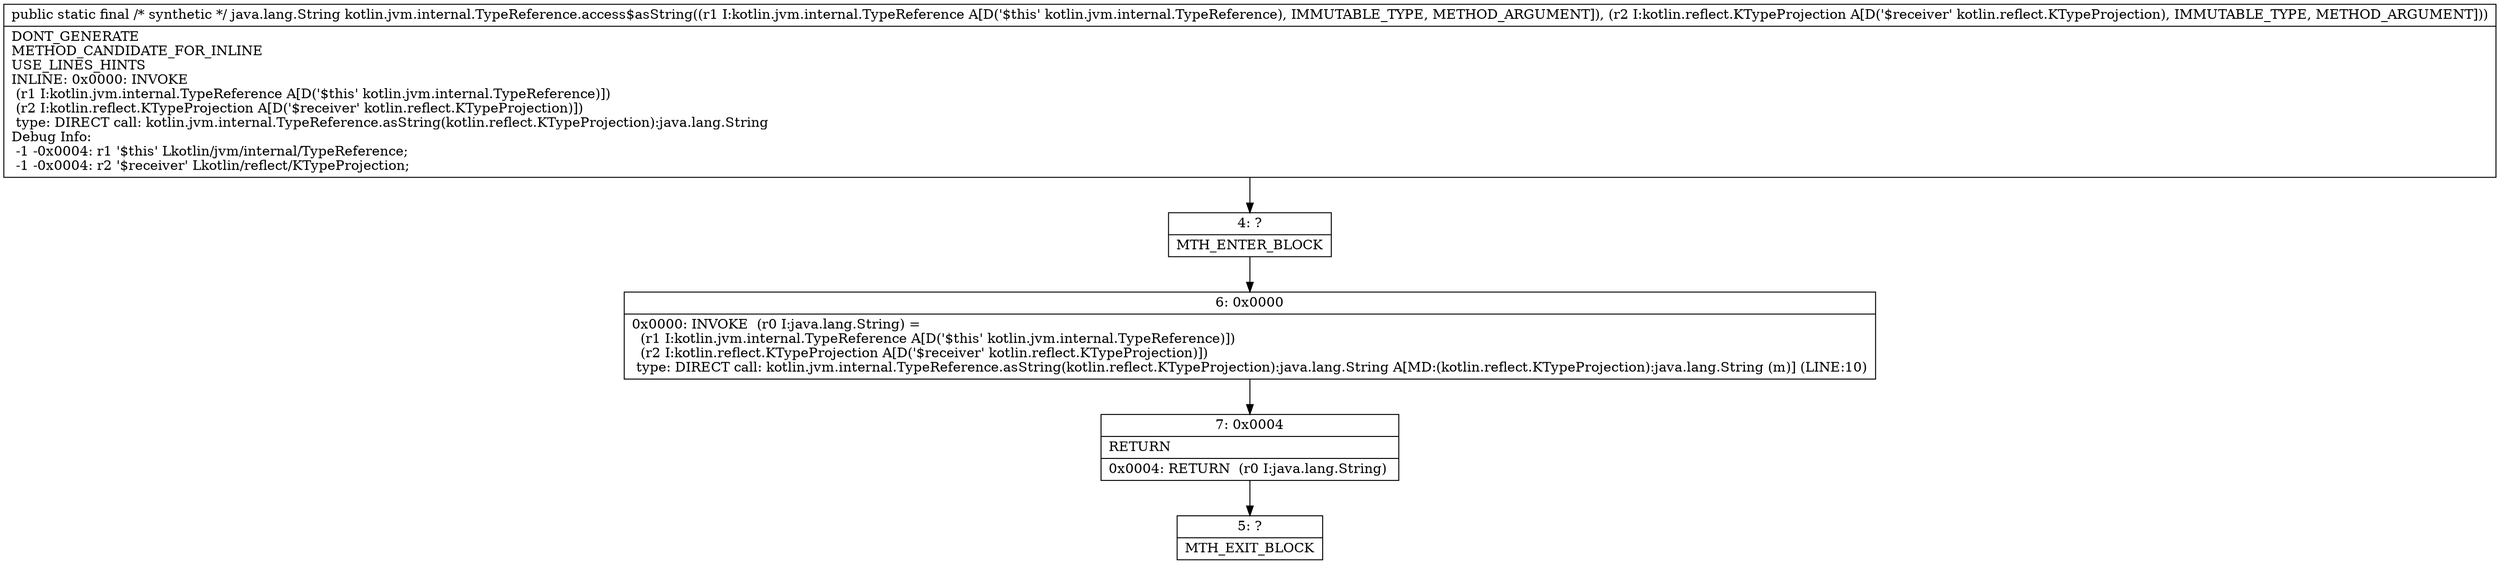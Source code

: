 digraph "CFG forkotlin.jvm.internal.TypeReference.access$asString(Lkotlin\/jvm\/internal\/TypeReference;Lkotlin\/reflect\/KTypeProjection;)Ljava\/lang\/String;" {
Node_4 [shape=record,label="{4\:\ ?|MTH_ENTER_BLOCK\l}"];
Node_6 [shape=record,label="{6\:\ 0x0000|0x0000: INVOKE  (r0 I:java.lang.String) = \l  (r1 I:kotlin.jvm.internal.TypeReference A[D('$this' kotlin.jvm.internal.TypeReference)])\l  (r2 I:kotlin.reflect.KTypeProjection A[D('$receiver' kotlin.reflect.KTypeProjection)])\l type: DIRECT call: kotlin.jvm.internal.TypeReference.asString(kotlin.reflect.KTypeProjection):java.lang.String A[MD:(kotlin.reflect.KTypeProjection):java.lang.String (m)] (LINE:10)\l}"];
Node_7 [shape=record,label="{7\:\ 0x0004|RETURN\l|0x0004: RETURN  (r0 I:java.lang.String) \l}"];
Node_5 [shape=record,label="{5\:\ ?|MTH_EXIT_BLOCK\l}"];
MethodNode[shape=record,label="{public static final \/* synthetic *\/ java.lang.String kotlin.jvm.internal.TypeReference.access$asString((r1 I:kotlin.jvm.internal.TypeReference A[D('$this' kotlin.jvm.internal.TypeReference), IMMUTABLE_TYPE, METHOD_ARGUMENT]), (r2 I:kotlin.reflect.KTypeProjection A[D('$receiver' kotlin.reflect.KTypeProjection), IMMUTABLE_TYPE, METHOD_ARGUMENT]))  | DONT_GENERATE\lMETHOD_CANDIDATE_FOR_INLINE\lUSE_LINES_HINTS\lINLINE: 0x0000: INVOKE  \l  (r1 I:kotlin.jvm.internal.TypeReference A[D('$this' kotlin.jvm.internal.TypeReference)])\l  (r2 I:kotlin.reflect.KTypeProjection A[D('$receiver' kotlin.reflect.KTypeProjection)])\l type: DIRECT call: kotlin.jvm.internal.TypeReference.asString(kotlin.reflect.KTypeProjection):java.lang.String\lDebug Info:\l  \-1 \-0x0004: r1 '$this' Lkotlin\/jvm\/internal\/TypeReference;\l  \-1 \-0x0004: r2 '$receiver' Lkotlin\/reflect\/KTypeProjection;\l}"];
MethodNode -> Node_4;Node_4 -> Node_6;
Node_6 -> Node_7;
Node_7 -> Node_5;
}

